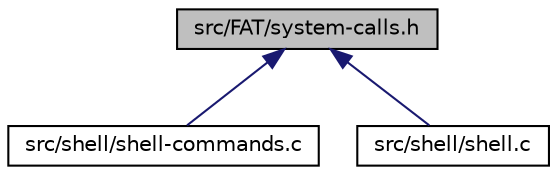 digraph "src/FAT/system-calls.h"
{
 // LATEX_PDF_SIZE
  edge [fontname="Helvetica",fontsize="10",labelfontname="Helvetica",labelfontsize="10"];
  node [fontname="Helvetica",fontsize="10",shape=record];
  Node1 [label="src/FAT/system-calls.h",height=0.2,width=0.4,color="black", fillcolor="grey75", style="filled", fontcolor="black",tooltip="Header file for system-related calls for file manipulation."];
  Node1 -> Node2 [dir="back",color="midnightblue",fontsize="10",style="solid"];
  Node2 [label="src/shell/shell-commands.c",height=0.2,width=0.4,color="black", fillcolor="white", style="filled",URL="$shell-commands_8c.html",tooltip="This file implements all shell commands and built-in functions for the PennOS project...."];
  Node1 -> Node3 [dir="back",color="midnightblue",fontsize="10",style="solid"];
  Node3 [label="src/shell/shell.c",height=0.2,width=0.4,color="black", fillcolor="white", style="filled",URL="$shell_8c.html",tooltip="C file for the PennOS shell, containing functions for the shell."];
}
